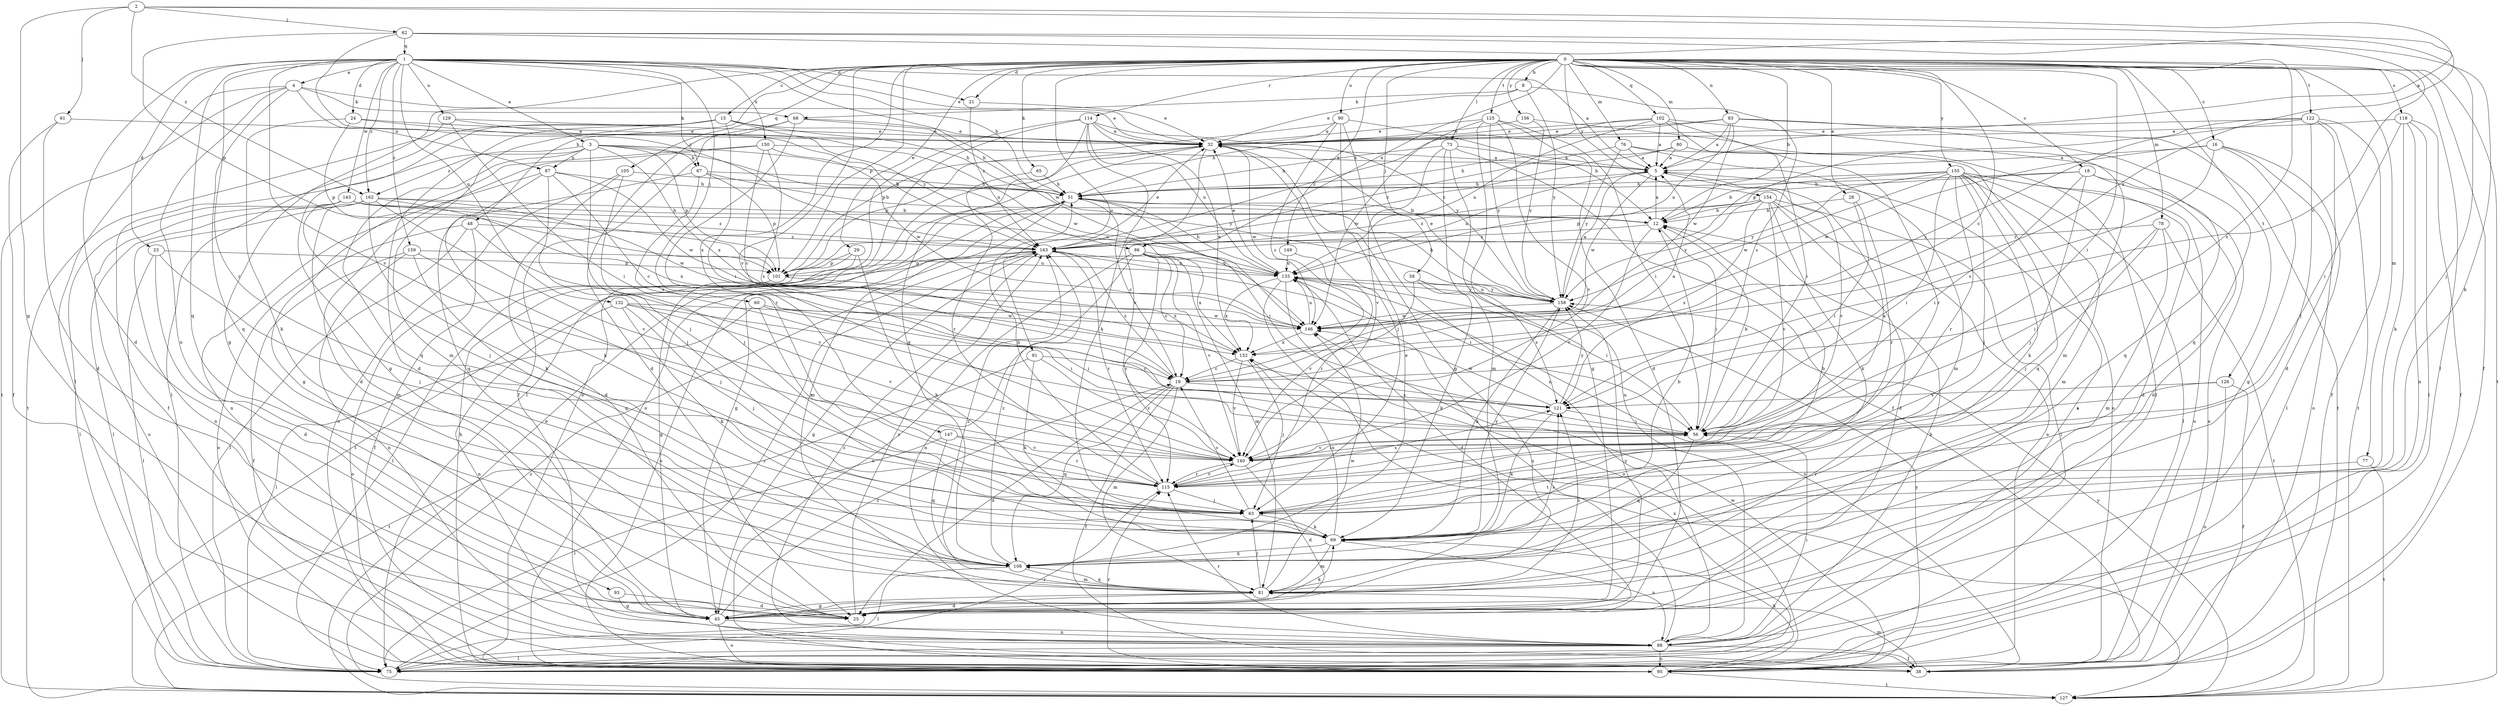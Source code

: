 strict digraph  {
0;
1;
2;
3;
4;
5;
8;
12;
15;
16;
18;
19;
21;
23;
24;
25;
28;
29;
32;
38;
45;
48;
51;
56;
58;
60;
61;
62;
63;
65;
67;
68;
69;
73;
75;
76;
77;
78;
80;
81;
83;
86;
87;
88;
90;
91;
93;
95;
101;
102;
105;
108;
114;
115;
118;
121;
122;
125;
126;
127;
129;
132;
133;
140;
143;
146;
147;
149;
150;
152;
154;
155;
156;
158;
159;
162;
163;
0 -> 8  [label=b];
0 -> 12  [label=b];
0 -> 15  [label=c];
0 -> 16  [label=c];
0 -> 18  [label=c];
0 -> 19  [label=c];
0 -> 21  [label=d];
0 -> 28  [label=e];
0 -> 29  [label=e];
0 -> 38  [label=f];
0 -> 45  [label=g];
0 -> 48  [label=h];
0 -> 56  [label=i];
0 -> 58  [label=j];
0 -> 65  [label=k];
0 -> 73  [label=l];
0 -> 75  [label=l];
0 -> 76  [label=m];
0 -> 77  [label=m];
0 -> 78  [label=m];
0 -> 80  [label=m];
0 -> 83  [label=n];
0 -> 86  [label=n];
0 -> 90  [label=o];
0 -> 91  [label=o];
0 -> 101  [label=p];
0 -> 102  [label=q];
0 -> 105  [label=q];
0 -> 114  [label=r];
0 -> 118  [label=s];
0 -> 121  [label=s];
0 -> 122  [label=t];
0 -> 125  [label=t];
0 -> 126  [label=t];
0 -> 127  [label=t];
0 -> 140  [label=v];
0 -> 147  [label=x];
0 -> 149  [label=x];
0 -> 154  [label=y];
0 -> 155  [label=y];
0 -> 156  [label=y];
1 -> 3  [label=a];
1 -> 4  [label=a];
1 -> 5  [label=a];
1 -> 21  [label=d];
1 -> 23  [label=d];
1 -> 24  [label=d];
1 -> 25  [label=d];
1 -> 32  [label=e];
1 -> 51  [label=h];
1 -> 60  [label=j];
1 -> 67  [label=k];
1 -> 108  [label=q];
1 -> 115  [label=r];
1 -> 129  [label=u];
1 -> 132  [label=u];
1 -> 140  [label=v];
1 -> 143  [label=w];
1 -> 146  [label=w];
1 -> 150  [label=x];
1 -> 159  [label=z];
1 -> 162  [label=z];
2 -> 5  [label=a];
2 -> 45  [label=g];
2 -> 61  [label=j];
2 -> 62  [label=j];
2 -> 152  [label=x];
2 -> 162  [label=z];
3 -> 38  [label=f];
3 -> 63  [label=j];
3 -> 67  [label=k];
3 -> 86  [label=n];
3 -> 87  [label=n];
3 -> 101  [label=p];
3 -> 108  [label=q];
3 -> 152  [label=x];
3 -> 158  [label=y];
3 -> 162  [label=z];
4 -> 32  [label=e];
4 -> 68  [label=k];
4 -> 75  [label=l];
4 -> 87  [label=n];
4 -> 93  [label=o];
4 -> 108  [label=q];
4 -> 127  [label=t];
5 -> 51  [label=h];
5 -> 133  [label=u];
5 -> 140  [label=v];
5 -> 146  [label=w];
8 -> 32  [label=e];
8 -> 68  [label=k];
8 -> 121  [label=s];
8 -> 158  [label=y];
12 -> 5  [label=a];
12 -> 56  [label=i];
12 -> 140  [label=v];
12 -> 163  [label=z];
15 -> 25  [label=d];
15 -> 32  [label=e];
15 -> 45  [label=g];
15 -> 51  [label=h];
15 -> 56  [label=i];
15 -> 75  [label=l];
15 -> 81  [label=m];
15 -> 146  [label=w];
16 -> 5  [label=a];
16 -> 45  [label=g];
16 -> 75  [label=l];
16 -> 95  [label=o];
16 -> 121  [label=s];
16 -> 146  [label=w];
18 -> 25  [label=d];
18 -> 51  [label=h];
18 -> 56  [label=i];
18 -> 63  [label=j];
18 -> 95  [label=o];
18 -> 101  [label=p];
19 -> 5  [label=a];
19 -> 25  [label=d];
19 -> 38  [label=f];
19 -> 81  [label=m];
19 -> 108  [label=q];
19 -> 121  [label=s];
19 -> 163  [label=z];
21 -> 32  [label=e];
21 -> 163  [label=z];
23 -> 25  [label=d];
23 -> 63  [label=j];
23 -> 75  [label=l];
23 -> 101  [label=p];
24 -> 32  [label=e];
24 -> 69  [label=k];
24 -> 101  [label=p];
24 -> 163  [label=z];
25 -> 163  [label=z];
28 -> 12  [label=b];
28 -> 56  [label=i];
28 -> 115  [label=r];
29 -> 45  [label=g];
29 -> 69  [label=k];
29 -> 75  [label=l];
29 -> 101  [label=p];
32 -> 5  [label=a];
32 -> 63  [label=j];
32 -> 95  [label=o];
32 -> 101  [label=p];
32 -> 140  [label=v];
32 -> 146  [label=w];
38 -> 81  [label=m];
38 -> 133  [label=u];
45 -> 19  [label=c];
45 -> 69  [label=k];
45 -> 88  [label=n];
45 -> 95  [label=o];
45 -> 158  [label=y];
48 -> 38  [label=f];
48 -> 75  [label=l];
48 -> 95  [label=o];
48 -> 140  [label=v];
48 -> 163  [label=z];
51 -> 12  [label=b];
51 -> 19  [label=c];
51 -> 45  [label=g];
51 -> 56  [label=i];
51 -> 81  [label=m];
51 -> 127  [label=t];
56 -> 12  [label=b];
56 -> 108  [label=q];
56 -> 140  [label=v];
58 -> 69  [label=k];
58 -> 121  [label=s];
58 -> 140  [label=v];
58 -> 158  [label=y];
60 -> 56  [label=i];
60 -> 75  [label=l];
60 -> 115  [label=r];
60 -> 146  [label=w];
61 -> 25  [label=d];
61 -> 32  [label=e];
61 -> 38  [label=f];
62 -> 19  [label=c];
62 -> 63  [label=j];
62 -> 69  [label=k];
62 -> 101  [label=p];
62 -> 163  [label=z];
62 -> 1  [label=q];
63 -> 12  [label=b];
63 -> 19  [label=c];
63 -> 69  [label=k];
65 -> 51  [label=h];
65 -> 115  [label=r];
67 -> 12  [label=b];
67 -> 51  [label=h];
67 -> 101  [label=p];
67 -> 108  [label=q];
67 -> 121  [label=s];
68 -> 25  [label=d];
68 -> 32  [label=e];
68 -> 38  [label=f];
68 -> 51  [label=h];
68 -> 115  [label=r];
69 -> 12  [label=b];
69 -> 81  [label=m];
69 -> 88  [label=n];
69 -> 108  [label=q];
69 -> 152  [label=x];
69 -> 158  [label=y];
73 -> 5  [label=a];
73 -> 38  [label=f];
73 -> 51  [label=h];
73 -> 81  [label=m];
73 -> 88  [label=n];
73 -> 140  [label=v];
75 -> 115  [label=r];
75 -> 152  [label=x];
75 -> 163  [label=z];
76 -> 5  [label=a];
76 -> 81  [label=m];
76 -> 95  [label=o];
76 -> 158  [label=y];
76 -> 163  [label=z];
77 -> 115  [label=r];
77 -> 127  [label=t];
78 -> 56  [label=i];
78 -> 63  [label=j];
78 -> 81  [label=m];
78 -> 127  [label=t];
78 -> 163  [label=z];
80 -> 5  [label=a];
80 -> 51  [label=h];
80 -> 108  [label=q];
80 -> 163  [label=z];
81 -> 25  [label=d];
81 -> 45  [label=g];
81 -> 63  [label=j];
81 -> 108  [label=q];
81 -> 121  [label=s];
81 -> 146  [label=w];
81 -> 163  [label=z];
83 -> 5  [label=a];
83 -> 32  [label=e];
83 -> 51  [label=h];
83 -> 108  [label=q];
83 -> 127  [label=t];
83 -> 133  [label=u];
83 -> 146  [label=w];
86 -> 19  [label=c];
86 -> 81  [label=m];
86 -> 88  [label=n];
86 -> 95  [label=o];
86 -> 115  [label=r];
86 -> 133  [label=u];
86 -> 140  [label=v];
86 -> 152  [label=x];
87 -> 19  [label=c];
87 -> 51  [label=h];
87 -> 63  [label=j];
87 -> 69  [label=k];
87 -> 88  [label=n];
87 -> 146  [label=w];
88 -> 5  [label=a];
88 -> 12  [label=b];
88 -> 38  [label=f];
88 -> 56  [label=i];
88 -> 75  [label=l];
88 -> 95  [label=o];
88 -> 115  [label=r];
88 -> 133  [label=u];
88 -> 163  [label=z];
90 -> 12  [label=b];
90 -> 19  [label=c];
90 -> 32  [label=e];
90 -> 45  [label=g];
90 -> 88  [label=n];
90 -> 101  [label=p];
91 -> 19  [label=c];
91 -> 69  [label=k];
91 -> 127  [label=t];
91 -> 140  [label=v];
93 -> 25  [label=d];
93 -> 45  [label=g];
95 -> 51  [label=h];
95 -> 69  [label=k];
95 -> 115  [label=r];
95 -> 127  [label=t];
95 -> 146  [label=w];
95 -> 158  [label=y];
101 -> 95  [label=o];
101 -> 152  [label=x];
102 -> 5  [label=a];
102 -> 32  [label=e];
102 -> 56  [label=i];
102 -> 81  [label=m];
102 -> 115  [label=r];
102 -> 133  [label=u];
102 -> 163  [label=z];
105 -> 25  [label=d];
105 -> 51  [label=h];
105 -> 63  [label=j];
105 -> 95  [label=o];
108 -> 32  [label=e];
108 -> 75  [label=l];
108 -> 81  [label=m];
108 -> 121  [label=s];
108 -> 163  [label=z];
114 -> 32  [label=e];
114 -> 69  [label=k];
114 -> 75  [label=l];
114 -> 95  [label=o];
114 -> 108  [label=q];
114 -> 133  [label=u];
114 -> 152  [label=x];
114 -> 158  [label=y];
115 -> 51  [label=h];
115 -> 63  [label=j];
115 -> 121  [label=s];
115 -> 140  [label=v];
118 -> 32  [label=e];
118 -> 38  [label=f];
118 -> 56  [label=i];
118 -> 69  [label=k];
118 -> 75  [label=l];
118 -> 88  [label=n];
121 -> 56  [label=i];
121 -> 69  [label=k];
121 -> 146  [label=w];
121 -> 158  [label=y];
122 -> 25  [label=d];
122 -> 32  [label=e];
122 -> 38  [label=f];
122 -> 63  [label=j];
122 -> 101  [label=p];
122 -> 127  [label=t];
122 -> 152  [label=x];
125 -> 25  [label=d];
125 -> 32  [label=e];
125 -> 45  [label=g];
125 -> 56  [label=i];
125 -> 140  [label=v];
125 -> 146  [label=w];
125 -> 158  [label=y];
126 -> 38  [label=f];
126 -> 56  [label=i];
126 -> 95  [label=o];
126 -> 121  [label=s];
127 -> 32  [label=e];
127 -> 158  [label=y];
127 -> 163  [label=z];
129 -> 32  [label=e];
129 -> 56  [label=i];
129 -> 127  [label=t];
129 -> 163  [label=z];
132 -> 56  [label=i];
132 -> 63  [label=j];
132 -> 69  [label=k];
132 -> 88  [label=n];
132 -> 140  [label=v];
132 -> 146  [label=w];
133 -> 25  [label=d];
133 -> 32  [label=e];
133 -> 51  [label=h];
133 -> 56  [label=i];
133 -> 95  [label=o];
133 -> 127  [label=t];
133 -> 152  [label=x];
133 -> 158  [label=y];
140 -> 5  [label=a];
140 -> 25  [label=d];
140 -> 56  [label=i];
140 -> 115  [label=r];
143 -> 12  [label=b];
143 -> 63  [label=j];
143 -> 75  [label=l];
143 -> 95  [label=o];
143 -> 133  [label=u];
143 -> 163  [label=z];
146 -> 133  [label=u];
146 -> 152  [label=x];
147 -> 75  [label=l];
147 -> 108  [label=q];
147 -> 115  [label=r];
147 -> 140  [label=v];
149 -> 115  [label=r];
149 -> 133  [label=u];
150 -> 5  [label=a];
150 -> 19  [label=c];
150 -> 25  [label=d];
150 -> 45  [label=g];
150 -> 121  [label=s];
150 -> 146  [label=w];
152 -> 19  [label=c];
152 -> 63  [label=j];
152 -> 140  [label=v];
154 -> 12  [label=b];
154 -> 25  [label=d];
154 -> 69  [label=k];
154 -> 75  [label=l];
154 -> 95  [label=o];
154 -> 121  [label=s];
154 -> 140  [label=v];
154 -> 158  [label=y];
154 -> 163  [label=z];
155 -> 12  [label=b];
155 -> 25  [label=d];
155 -> 51  [label=h];
155 -> 56  [label=i];
155 -> 63  [label=j];
155 -> 69  [label=k];
155 -> 75  [label=l];
155 -> 81  [label=m];
155 -> 95  [label=o];
155 -> 108  [label=q];
155 -> 115  [label=r];
155 -> 146  [label=w];
155 -> 158  [label=y];
156 -> 32  [label=e];
156 -> 75  [label=l];
156 -> 158  [label=y];
158 -> 5  [label=a];
158 -> 32  [label=e];
158 -> 51  [label=h];
158 -> 69  [label=k];
158 -> 133  [label=u];
158 -> 146  [label=w];
159 -> 38  [label=f];
159 -> 63  [label=j];
159 -> 88  [label=n];
159 -> 108  [label=q];
159 -> 133  [label=u];
162 -> 12  [label=b];
162 -> 69  [label=k];
162 -> 75  [label=l];
162 -> 81  [label=m];
162 -> 88  [label=n];
162 -> 140  [label=v];
162 -> 146  [label=w];
162 -> 152  [label=x];
163 -> 32  [label=e];
163 -> 45  [label=g];
163 -> 56  [label=i];
163 -> 95  [label=o];
163 -> 101  [label=p];
163 -> 115  [label=r];
163 -> 133  [label=u];
}
